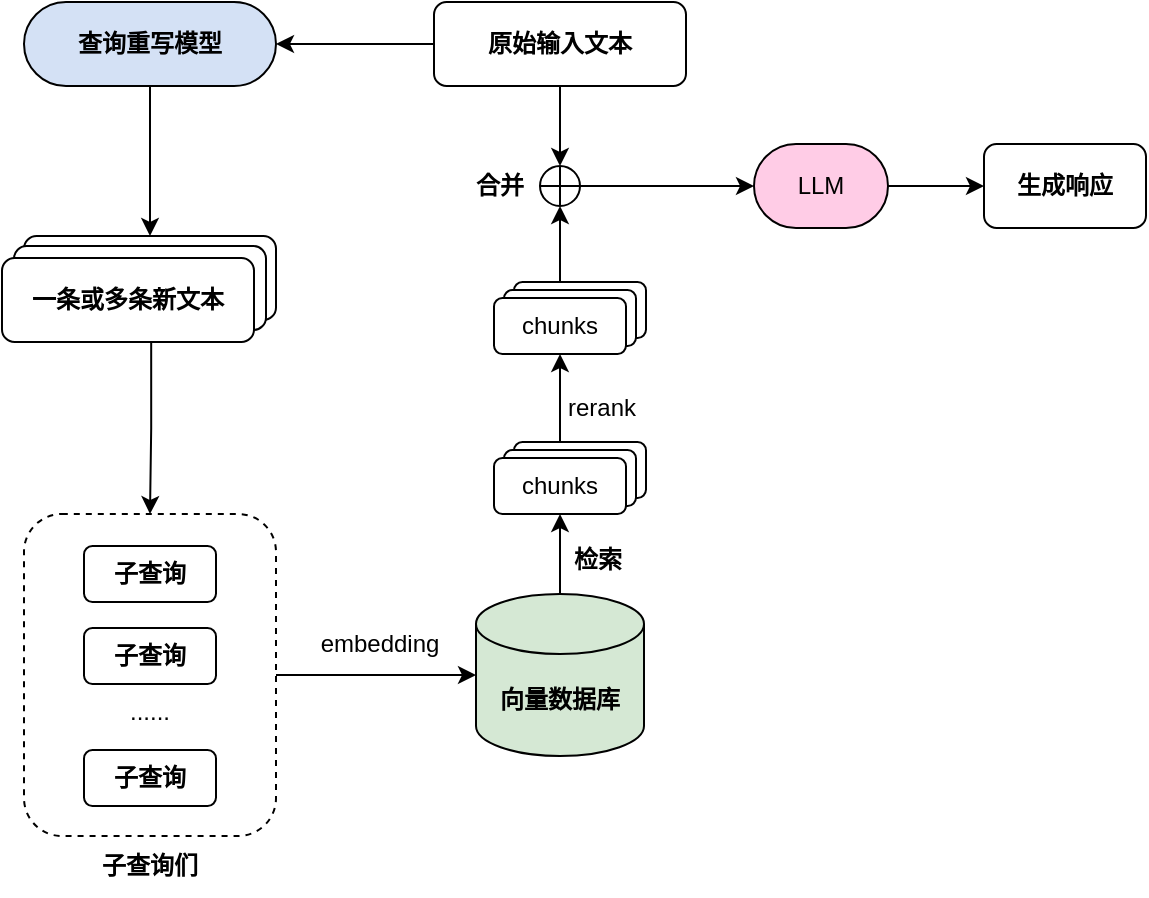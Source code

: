 <mxfile version="24.7.10">
  <diagram name="第 1 页" id="e2O_8V1Ddv0oNNACUjDR">
    <mxGraphModel dx="866" dy="473" grid="0" gridSize="10" guides="1" tooltips="1" connect="1" arrows="1" fold="1" page="1" pageScale="1" pageWidth="1169" pageHeight="827" math="0" shadow="0">
      <root>
        <mxCell id="0" />
        <mxCell id="1" parent="0" />
        <mxCell id="DMRp2KNX2tU0DwWcUUKH-6" style="edgeStyle=orthogonalEdgeStyle;rounded=0;orthogonalLoop=1;jettySize=auto;html=1;exitX=0.5;exitY=1;exitDx=0;exitDy=0;entryX=0.5;entryY=0;entryDx=0;entryDy=0;" parent="1" source="DMRp2KNX2tU0DwWcUUKH-2" target="YJnYpZG2v7M_Mc2cmxaK-1" edge="1">
          <mxGeometry relative="1" as="geometry">
            <mxPoint x="342.0" y="227" as="targetPoint" />
          </mxGeometry>
        </mxCell>
        <mxCell id="DMRp2KNX2tU0DwWcUUKH-2" value="&lt;b&gt;查询重写模型&lt;/b&gt;" style="rounded=1;whiteSpace=wrap;html=1;fontFamily=宋体;arcSize=50;fillColor=#D4E1F5;" parent="1" vertex="1">
          <mxGeometry x="279" y="145" width="126" height="42" as="geometry" />
        </mxCell>
        <mxCell id="DMRp2KNX2tU0DwWcUUKH-12" style="edgeStyle=orthogonalEdgeStyle;rounded=0;orthogonalLoop=1;jettySize=auto;html=1;exitX=0.592;exitY=0.974;exitDx=0;exitDy=0;entryX=0.5;entryY=0;entryDx=0;entryDy=0;exitPerimeter=0;" parent="1" source="YJnYpZG2v7M_Mc2cmxaK-3" target="DMRp2KNX2tU0DwWcUUKH-11" edge="1">
          <mxGeometry relative="1" as="geometry">
            <mxPoint x="342.0" y="351" as="sourcePoint" />
          </mxGeometry>
        </mxCell>
        <mxCell id="DMRp2KNX2tU0DwWcUUKH-18" style="edgeStyle=orthogonalEdgeStyle;rounded=0;orthogonalLoop=1;jettySize=auto;html=1;exitX=1;exitY=0.5;exitDx=0;exitDy=0;" parent="1" source="DMRp2KNX2tU0DwWcUUKH-11" target="DMRp2KNX2tU0DwWcUUKH-17" edge="1">
          <mxGeometry relative="1" as="geometry" />
        </mxCell>
        <mxCell id="DMRp2KNX2tU0DwWcUUKH-11" value="" style="rounded=1;whiteSpace=wrap;html=1;fontFamily=宋体;fillColor=none;dashed=1;" parent="1" vertex="1">
          <mxGeometry x="279" y="401" width="126" height="161" as="geometry" />
        </mxCell>
        <mxCell id="DMRp2KNX2tU0DwWcUUKH-13" value="&lt;b&gt;子查询&lt;/b&gt;" style="rounded=1;whiteSpace=wrap;html=1;fontFamily=宋体;" parent="1" vertex="1">
          <mxGeometry x="309" y="417" width="66" height="28" as="geometry" />
        </mxCell>
        <mxCell id="DMRp2KNX2tU0DwWcUUKH-14" value="&lt;b&gt;子查询&lt;/b&gt;" style="rounded=1;whiteSpace=wrap;html=1;fontFamily=宋体;" parent="1" vertex="1">
          <mxGeometry x="309" y="458" width="66" height="28" as="geometry" />
        </mxCell>
        <mxCell id="DMRp2KNX2tU0DwWcUUKH-15" value="&lt;b&gt;子查询&lt;/b&gt;" style="rounded=1;whiteSpace=wrap;html=1;fontFamily=宋体;" parent="1" vertex="1">
          <mxGeometry x="309" y="519" width="66" height="28" as="geometry" />
        </mxCell>
        <mxCell id="DMRp2KNX2tU0DwWcUUKH-16" value="......" style="text;html=1;align=center;verticalAlign=middle;whiteSpace=wrap;rounded=0;fontFamily=Helvetica;fontStyle=0" parent="1" vertex="1">
          <mxGeometry x="310" y="483" width="64" height="34" as="geometry" />
        </mxCell>
        <mxCell id="DMRp2KNX2tU0DwWcUUKH-29" style="edgeStyle=orthogonalEdgeStyle;rounded=0;orthogonalLoop=1;jettySize=auto;html=1;exitX=0.5;exitY=0;exitDx=0;exitDy=0;exitPerimeter=0;entryX=0.5;entryY=1;entryDx=0;entryDy=0;" parent="1" source="DMRp2KNX2tU0DwWcUUKH-17" target="DMRp2KNX2tU0DwWcUUKH-21" edge="1">
          <mxGeometry relative="1" as="geometry" />
        </mxCell>
        <mxCell id="DMRp2KNX2tU0DwWcUUKH-17" value="&lt;b&gt;向量数据库&lt;/b&gt;" style="shape=cylinder3;whiteSpace=wrap;html=1;boundedLbl=1;backgroundOutline=1;size=15;fontFamily=宋体;fillColor=#D5E8D4;" parent="1" vertex="1">
          <mxGeometry x="505" y="441" width="84" height="81" as="geometry" />
        </mxCell>
        <mxCell id="DMRp2KNX2tU0DwWcUUKH-19" value="embedding" style="text;html=1;align=center;verticalAlign=middle;whiteSpace=wrap;rounded=0;" parent="1" vertex="1">
          <mxGeometry x="427" y="451" width="60" height="30" as="geometry" />
        </mxCell>
        <mxCell id="DMRp2KNX2tU0DwWcUUKH-20" value="&lt;font face=&quot;宋体&quot;&gt;&lt;b&gt;子查询们&lt;/b&gt;&lt;/font&gt;" style="text;html=1;align=center;verticalAlign=middle;whiteSpace=wrap;rounded=0;" parent="1" vertex="1">
          <mxGeometry x="312" y="562" width="60" height="30" as="geometry" />
        </mxCell>
        <mxCell id="DMRp2KNX2tU0DwWcUUKH-25" value="" style="group" parent="1" vertex="1" connectable="0">
          <mxGeometry x="514" y="365" width="76" height="36" as="geometry" />
        </mxCell>
        <mxCell id="DMRp2KNX2tU0DwWcUUKH-23" value="" style="rounded=1;whiteSpace=wrap;html=1;fontFamily=宋体;movable=1;resizable=1;rotatable=1;deletable=1;editable=1;locked=0;connectable=1;" parent="DMRp2KNX2tU0DwWcUUKH-25" vertex="1">
          <mxGeometry x="10" width="66" height="28" as="geometry" />
        </mxCell>
        <mxCell id="DMRp2KNX2tU0DwWcUUKH-22" value="" style="rounded=1;whiteSpace=wrap;html=1;fontFamily=宋体;movable=1;resizable=1;rotatable=1;deletable=1;editable=1;locked=0;connectable=1;" parent="DMRp2KNX2tU0DwWcUUKH-25" vertex="1">
          <mxGeometry x="5" y="4" width="66" height="28" as="geometry" />
        </mxCell>
        <mxCell id="DMRp2KNX2tU0DwWcUUKH-21" value="&lt;font style=&quot;&quot; face=&quot;Helvetica&quot;&gt;chunks&lt;/font&gt;" style="rounded=1;whiteSpace=wrap;html=1;fontFamily=宋体;movable=1;resizable=1;rotatable=1;deletable=1;editable=1;locked=0;connectable=1;" parent="DMRp2KNX2tU0DwWcUUKH-25" vertex="1">
          <mxGeometry y="8" width="66" height="28" as="geometry" />
        </mxCell>
        <mxCell id="DMRp2KNX2tU0DwWcUUKH-28" value="&lt;font face=&quot;宋体&quot;&gt;&lt;b&gt;检索&lt;/b&gt;&lt;/font&gt;" style="text;html=1;align=center;verticalAlign=middle;whiteSpace=wrap;rounded=0;" parent="1" vertex="1">
          <mxGeometry x="536" y="409" width="60" height="30" as="geometry" />
        </mxCell>
        <mxCell id="DMRp2KNX2tU0DwWcUUKH-30" value="" style="group" parent="1" vertex="1" connectable="0">
          <mxGeometry x="514" y="285" width="76" height="36" as="geometry" />
        </mxCell>
        <mxCell id="DMRp2KNX2tU0DwWcUUKH-31" value="" style="rounded=1;whiteSpace=wrap;html=1;fontFamily=宋体;movable=1;resizable=1;rotatable=1;deletable=1;editable=1;locked=0;connectable=1;" parent="DMRp2KNX2tU0DwWcUUKH-30" vertex="1">
          <mxGeometry x="10" width="66" height="28" as="geometry" />
        </mxCell>
        <mxCell id="DMRp2KNX2tU0DwWcUUKH-32" value="" style="rounded=1;whiteSpace=wrap;html=1;fontFamily=宋体;movable=1;resizable=1;rotatable=1;deletable=1;editable=1;locked=0;connectable=1;" parent="DMRp2KNX2tU0DwWcUUKH-30" vertex="1">
          <mxGeometry x="5" y="4" width="66" height="28" as="geometry" />
        </mxCell>
        <mxCell id="DMRp2KNX2tU0DwWcUUKH-33" value="&lt;font style=&quot;&quot; face=&quot;Helvetica&quot;&gt;chunks&lt;/font&gt;" style="rounded=1;whiteSpace=wrap;html=1;fontFamily=宋体;movable=1;resizable=1;rotatable=1;deletable=1;editable=1;locked=0;connectable=1;" parent="DMRp2KNX2tU0DwWcUUKH-30" vertex="1">
          <mxGeometry y="8" width="66" height="28" as="geometry" />
        </mxCell>
        <mxCell id="DMRp2KNX2tU0DwWcUUKH-34" style="edgeStyle=orthogonalEdgeStyle;rounded=0;orthogonalLoop=1;jettySize=auto;html=1;entryX=0.5;entryY=1;entryDx=0;entryDy=0;" parent="1" source="DMRp2KNX2tU0DwWcUUKH-23" target="DMRp2KNX2tU0DwWcUUKH-33" edge="1">
          <mxGeometry relative="1" as="geometry">
            <Array as="points">
              <mxPoint x="547" y="351" />
              <mxPoint x="547" y="351" />
            </Array>
          </mxGeometry>
        </mxCell>
        <mxCell id="DMRp2KNX2tU0DwWcUUKH-35" value="&lt;font face=&quot;Helvetica&quot;&gt;rerank&lt;/font&gt;" style="text;html=1;align=center;verticalAlign=middle;whiteSpace=wrap;rounded=0;" parent="1" vertex="1">
          <mxGeometry x="538" y="333" width="60" height="30" as="geometry" />
        </mxCell>
        <mxCell id="DMRp2KNX2tU0DwWcUUKH-37" style="edgeStyle=orthogonalEdgeStyle;rounded=0;orthogonalLoop=1;jettySize=auto;html=1;exitX=0;exitY=0.5;exitDx=0;exitDy=0;entryX=1;entryY=0.5;entryDx=0;entryDy=0;" parent="1" source="DMRp2KNX2tU0DwWcUUKH-36" target="DMRp2KNX2tU0DwWcUUKH-2" edge="1">
          <mxGeometry relative="1" as="geometry" />
        </mxCell>
        <mxCell id="DMRp2KNX2tU0DwWcUUKH-42" style="edgeStyle=orthogonalEdgeStyle;rounded=0;orthogonalLoop=1;jettySize=auto;html=1;exitX=0.5;exitY=1;exitDx=0;exitDy=0;entryX=0.5;entryY=0;entryDx=0;entryDy=0;" parent="1" source="DMRp2KNX2tU0DwWcUUKH-36" target="DMRp2KNX2tU0DwWcUUKH-40" edge="1">
          <mxGeometry relative="1" as="geometry" />
        </mxCell>
        <mxCell id="DMRp2KNX2tU0DwWcUUKH-36" value="&lt;b&gt;原始输入文本&lt;/b&gt;" style="rounded=1;whiteSpace=wrap;html=1;fontFamily=宋体;" parent="1" vertex="1">
          <mxGeometry x="484" y="145" width="126" height="42" as="geometry" />
        </mxCell>
        <mxCell id="DMRp2KNX2tU0DwWcUUKH-50" style="edgeStyle=orthogonalEdgeStyle;rounded=0;orthogonalLoop=1;jettySize=auto;html=1;exitX=1;exitY=0.5;exitDx=0;exitDy=0;entryX=0;entryY=0.5;entryDx=0;entryDy=0;" parent="1" source="DMRp2KNX2tU0DwWcUUKH-38" target="DMRp2KNX2tU0DwWcUUKH-49" edge="1">
          <mxGeometry relative="1" as="geometry" />
        </mxCell>
        <mxCell id="DMRp2KNX2tU0DwWcUUKH-38" value="LLM" style="rounded=1;whiteSpace=wrap;html=1;fontFamily=Helvetica;arcSize=50;fillColor=#FFCCE6;" parent="1" vertex="1">
          <mxGeometry x="644" y="216" width="67" height="42" as="geometry" />
        </mxCell>
        <mxCell id="DMRp2KNX2tU0DwWcUUKH-40" value="" style="shape=orEllipse;perimeter=ellipsePerimeter;whiteSpace=wrap;html=1;backgroundOutline=1;" parent="1" vertex="1">
          <mxGeometry x="537" y="227" width="20" height="20" as="geometry" />
        </mxCell>
        <mxCell id="DMRp2KNX2tU0DwWcUUKH-46" style="edgeStyle=orthogonalEdgeStyle;rounded=0;orthogonalLoop=1;jettySize=auto;html=1;exitX=0.25;exitY=0;exitDx=0;exitDy=0;entryX=0.5;entryY=1;entryDx=0;entryDy=0;" parent="1" source="DMRp2KNX2tU0DwWcUUKH-31" target="DMRp2KNX2tU0DwWcUUKH-40" edge="1">
          <mxGeometry relative="1" as="geometry" />
        </mxCell>
        <mxCell id="DMRp2KNX2tU0DwWcUUKH-48" style="edgeStyle=orthogonalEdgeStyle;rounded=0;orthogonalLoop=1;jettySize=auto;html=1;entryX=0;entryY=0.5;entryDx=0;entryDy=0;" parent="1" source="DMRp2KNX2tU0DwWcUUKH-47" target="DMRp2KNX2tU0DwWcUUKH-38" edge="1">
          <mxGeometry relative="1" as="geometry" />
        </mxCell>
        <mxCell id="DMRp2KNX2tU0DwWcUUKH-47" value="&lt;font face=&quot;宋体&quot;&gt;&lt;b&gt;合并&lt;/b&gt;&lt;/font&gt;" style="text;html=1;align=center;verticalAlign=middle;whiteSpace=wrap;rounded=0;" parent="1" vertex="1">
          <mxGeometry x="487" y="222" width="60" height="30" as="geometry" />
        </mxCell>
        <mxCell id="DMRp2KNX2tU0DwWcUUKH-49" value="&lt;b&gt;生成响应&lt;/b&gt;" style="rounded=1;whiteSpace=wrap;html=1;fontFamily=宋体;" parent="1" vertex="1">
          <mxGeometry x="759" y="216" width="81" height="42" as="geometry" />
        </mxCell>
        <mxCell id="YJnYpZG2v7M_Mc2cmxaK-1" value="&lt;b&gt;原始输入文本&lt;/b&gt;" style="rounded=1;whiteSpace=wrap;html=1;fontFamily=宋体;" vertex="1" parent="1">
          <mxGeometry x="279" y="262" width="126" height="42" as="geometry" />
        </mxCell>
        <mxCell id="YJnYpZG2v7M_Mc2cmxaK-2" value="&lt;b&gt;原始输入文本&lt;/b&gt;" style="rounded=1;whiteSpace=wrap;html=1;fontFamily=宋体;" vertex="1" parent="1">
          <mxGeometry x="274" y="267" width="126" height="42" as="geometry" />
        </mxCell>
        <mxCell id="YJnYpZG2v7M_Mc2cmxaK-3" value="&lt;b&gt;一条或多条新文本&lt;/b&gt;" style="rounded=1;whiteSpace=wrap;html=1;fontFamily=宋体;" vertex="1" parent="1">
          <mxGeometry x="268" y="273" width="126" height="42" as="geometry" />
        </mxCell>
      </root>
    </mxGraphModel>
  </diagram>
</mxfile>
